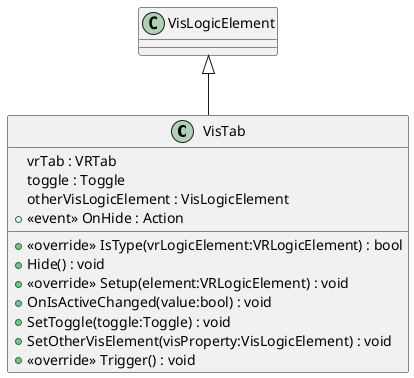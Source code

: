 @startuml
class VisTab {
    vrTab : VRTab
    toggle : Toggle
    otherVisLogicElement : VisLogicElement
    +  <<event>> OnHide : Action 
    + <<override>> IsType(vrLogicElement:VRLogicElement) : bool
    + Hide() : void
    + <<override>> Setup(element:VRLogicElement) : void
    + OnIsActiveChanged(value:bool) : void
    + SetToggle(toggle:Toggle) : void
    + SetOtherVisElement(visProperty:VisLogicElement) : void
    + <<override>> Trigger() : void
}
VisLogicElement <|-- VisTab
@enduml
